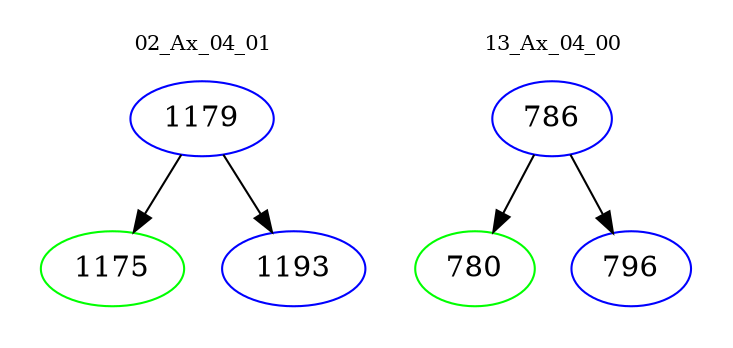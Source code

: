 digraph{
subgraph cluster_0 {
color = white
label = "02_Ax_04_01";
fontsize=10;
T0_1179 [label="1179", color="blue"]
T0_1179 -> T0_1175 [color="black"]
T0_1175 [label="1175", color="green"]
T0_1179 -> T0_1193 [color="black"]
T0_1193 [label="1193", color="blue"]
}
subgraph cluster_1 {
color = white
label = "13_Ax_04_00";
fontsize=10;
T1_786 [label="786", color="blue"]
T1_786 -> T1_780 [color="black"]
T1_780 [label="780", color="green"]
T1_786 -> T1_796 [color="black"]
T1_796 [label="796", color="blue"]
}
}
